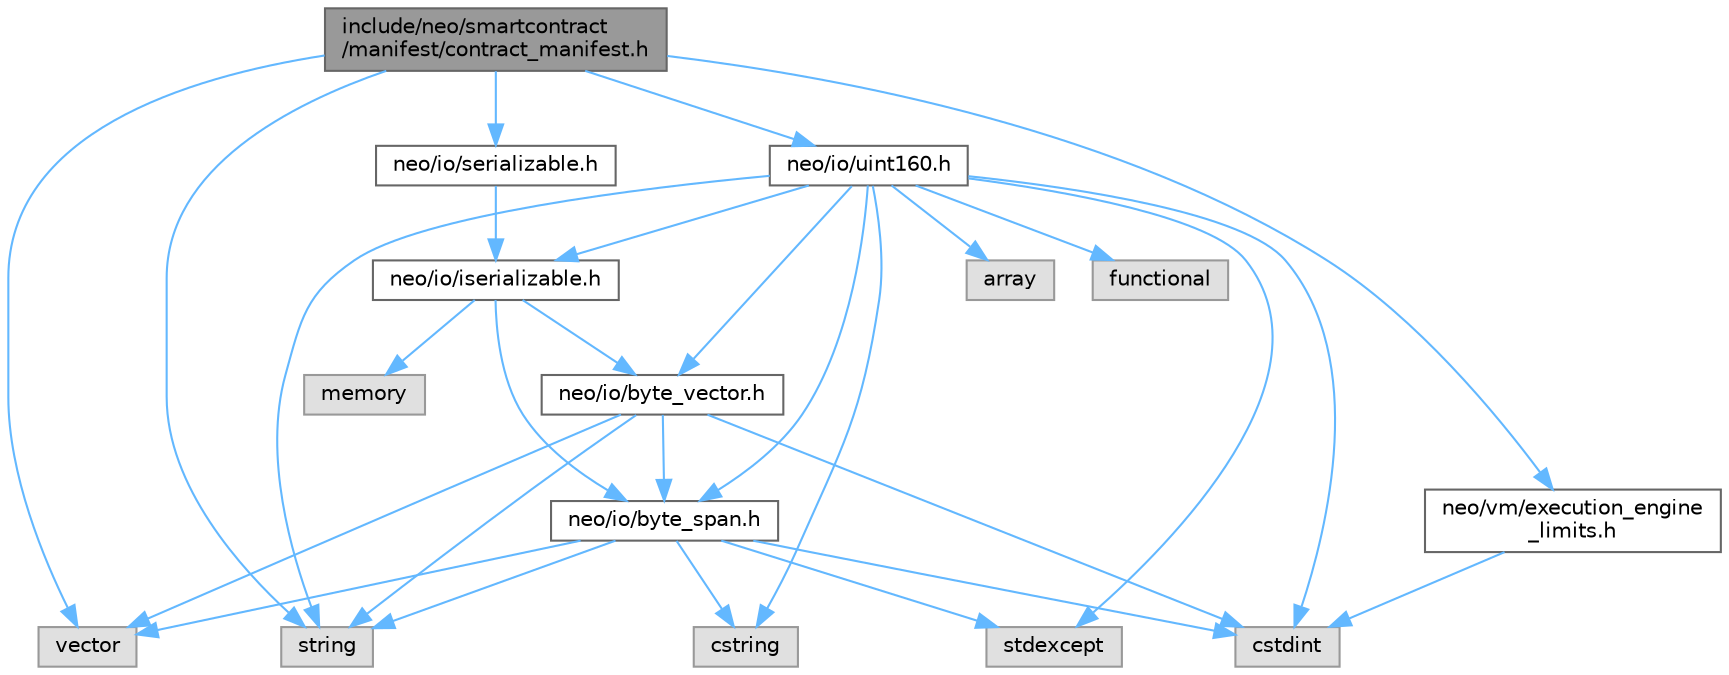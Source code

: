 digraph "include/neo/smartcontract/manifest/contract_manifest.h"
{
 // LATEX_PDF_SIZE
  bgcolor="transparent";
  edge [fontname=Helvetica,fontsize=10,labelfontname=Helvetica,labelfontsize=10];
  node [fontname=Helvetica,fontsize=10,shape=box,height=0.2,width=0.4];
  Node1 [id="Node000001",label="include/neo/smartcontract\l/manifest/contract_manifest.h",height=0.2,width=0.4,color="gray40", fillcolor="grey60", style="filled", fontcolor="black",tooltip=" "];
  Node1 -> Node2 [id="edge29_Node000001_Node000002",color="steelblue1",style="solid",tooltip=" "];
  Node2 [id="Node000002",label="neo/io/serializable.h",height=0.2,width=0.4,color="grey40", fillcolor="white", style="filled",URL="$serializable_8h.html",tooltip=" "];
  Node2 -> Node3 [id="edge30_Node000002_Node000003",color="steelblue1",style="solid",tooltip=" "];
  Node3 [id="Node000003",label="neo/io/iserializable.h",height=0.2,width=0.4,color="grey40", fillcolor="white", style="filled",URL="$iserializable_8h.html",tooltip=" "];
  Node3 -> Node4 [id="edge31_Node000003_Node000004",color="steelblue1",style="solid",tooltip=" "];
  Node4 [id="Node000004",label="neo/io/byte_span.h",height=0.2,width=0.4,color="grey40", fillcolor="white", style="filled",URL="$io_2byte__span_8h.html",tooltip=" "];
  Node4 -> Node5 [id="edge32_Node000004_Node000005",color="steelblue1",style="solid",tooltip=" "];
  Node5 [id="Node000005",label="cstdint",height=0.2,width=0.4,color="grey60", fillcolor="#E0E0E0", style="filled",tooltip=" "];
  Node4 -> Node6 [id="edge33_Node000004_Node000006",color="steelblue1",style="solid",tooltip=" "];
  Node6 [id="Node000006",label="cstring",height=0.2,width=0.4,color="grey60", fillcolor="#E0E0E0", style="filled",tooltip=" "];
  Node4 -> Node7 [id="edge34_Node000004_Node000007",color="steelblue1",style="solid",tooltip=" "];
  Node7 [id="Node000007",label="stdexcept",height=0.2,width=0.4,color="grey60", fillcolor="#E0E0E0", style="filled",tooltip=" "];
  Node4 -> Node8 [id="edge35_Node000004_Node000008",color="steelblue1",style="solid",tooltip=" "];
  Node8 [id="Node000008",label="string",height=0.2,width=0.4,color="grey60", fillcolor="#E0E0E0", style="filled",tooltip=" "];
  Node4 -> Node9 [id="edge36_Node000004_Node000009",color="steelblue1",style="solid",tooltip=" "];
  Node9 [id="Node000009",label="vector",height=0.2,width=0.4,color="grey60", fillcolor="#E0E0E0", style="filled",tooltip=" "];
  Node3 -> Node10 [id="edge37_Node000003_Node000010",color="steelblue1",style="solid",tooltip=" "];
  Node10 [id="Node000010",label="neo/io/byte_vector.h",height=0.2,width=0.4,color="grey40", fillcolor="white", style="filled",URL="$io_2byte__vector_8h.html",tooltip=" "];
  Node10 -> Node4 [id="edge38_Node000010_Node000004",color="steelblue1",style="solid",tooltip=" "];
  Node10 -> Node5 [id="edge39_Node000010_Node000005",color="steelblue1",style="solid",tooltip=" "];
  Node10 -> Node8 [id="edge40_Node000010_Node000008",color="steelblue1",style="solid",tooltip=" "];
  Node10 -> Node9 [id="edge41_Node000010_Node000009",color="steelblue1",style="solid",tooltip=" "];
  Node3 -> Node11 [id="edge42_Node000003_Node000011",color="steelblue1",style="solid",tooltip=" "];
  Node11 [id="Node000011",label="memory",height=0.2,width=0.4,color="grey60", fillcolor="#E0E0E0", style="filled",tooltip=" "];
  Node1 -> Node12 [id="edge43_Node000001_Node000012",color="steelblue1",style="solid",tooltip=" "];
  Node12 [id="Node000012",label="neo/io/uint160.h",height=0.2,width=0.4,color="grey40", fillcolor="white", style="filled",URL="$uint160_8h.html",tooltip=" "];
  Node12 -> Node4 [id="edge44_Node000012_Node000004",color="steelblue1",style="solid",tooltip=" "];
  Node12 -> Node10 [id="edge45_Node000012_Node000010",color="steelblue1",style="solid",tooltip=" "];
  Node12 -> Node3 [id="edge46_Node000012_Node000003",color="steelblue1",style="solid",tooltip=" "];
  Node12 -> Node13 [id="edge47_Node000012_Node000013",color="steelblue1",style="solid",tooltip=" "];
  Node13 [id="Node000013",label="array",height=0.2,width=0.4,color="grey60", fillcolor="#E0E0E0", style="filled",tooltip=" "];
  Node12 -> Node5 [id="edge48_Node000012_Node000005",color="steelblue1",style="solid",tooltip=" "];
  Node12 -> Node6 [id="edge49_Node000012_Node000006",color="steelblue1",style="solid",tooltip=" "];
  Node12 -> Node14 [id="edge50_Node000012_Node000014",color="steelblue1",style="solid",tooltip=" "];
  Node14 [id="Node000014",label="functional",height=0.2,width=0.4,color="grey60", fillcolor="#E0E0E0", style="filled",tooltip=" "];
  Node12 -> Node7 [id="edge51_Node000012_Node000007",color="steelblue1",style="solid",tooltip=" "];
  Node12 -> Node8 [id="edge52_Node000012_Node000008",color="steelblue1",style="solid",tooltip=" "];
  Node1 -> Node15 [id="edge53_Node000001_Node000015",color="steelblue1",style="solid",tooltip=" "];
  Node15 [id="Node000015",label="neo/vm/execution_engine\l_limits.h",height=0.2,width=0.4,color="grey40", fillcolor="white", style="filled",URL="$execution__engine__limits_8h.html",tooltip=" "];
  Node15 -> Node5 [id="edge54_Node000015_Node000005",color="steelblue1",style="solid",tooltip=" "];
  Node1 -> Node8 [id="edge55_Node000001_Node000008",color="steelblue1",style="solid",tooltip=" "];
  Node1 -> Node9 [id="edge56_Node000001_Node000009",color="steelblue1",style="solid",tooltip=" "];
}
